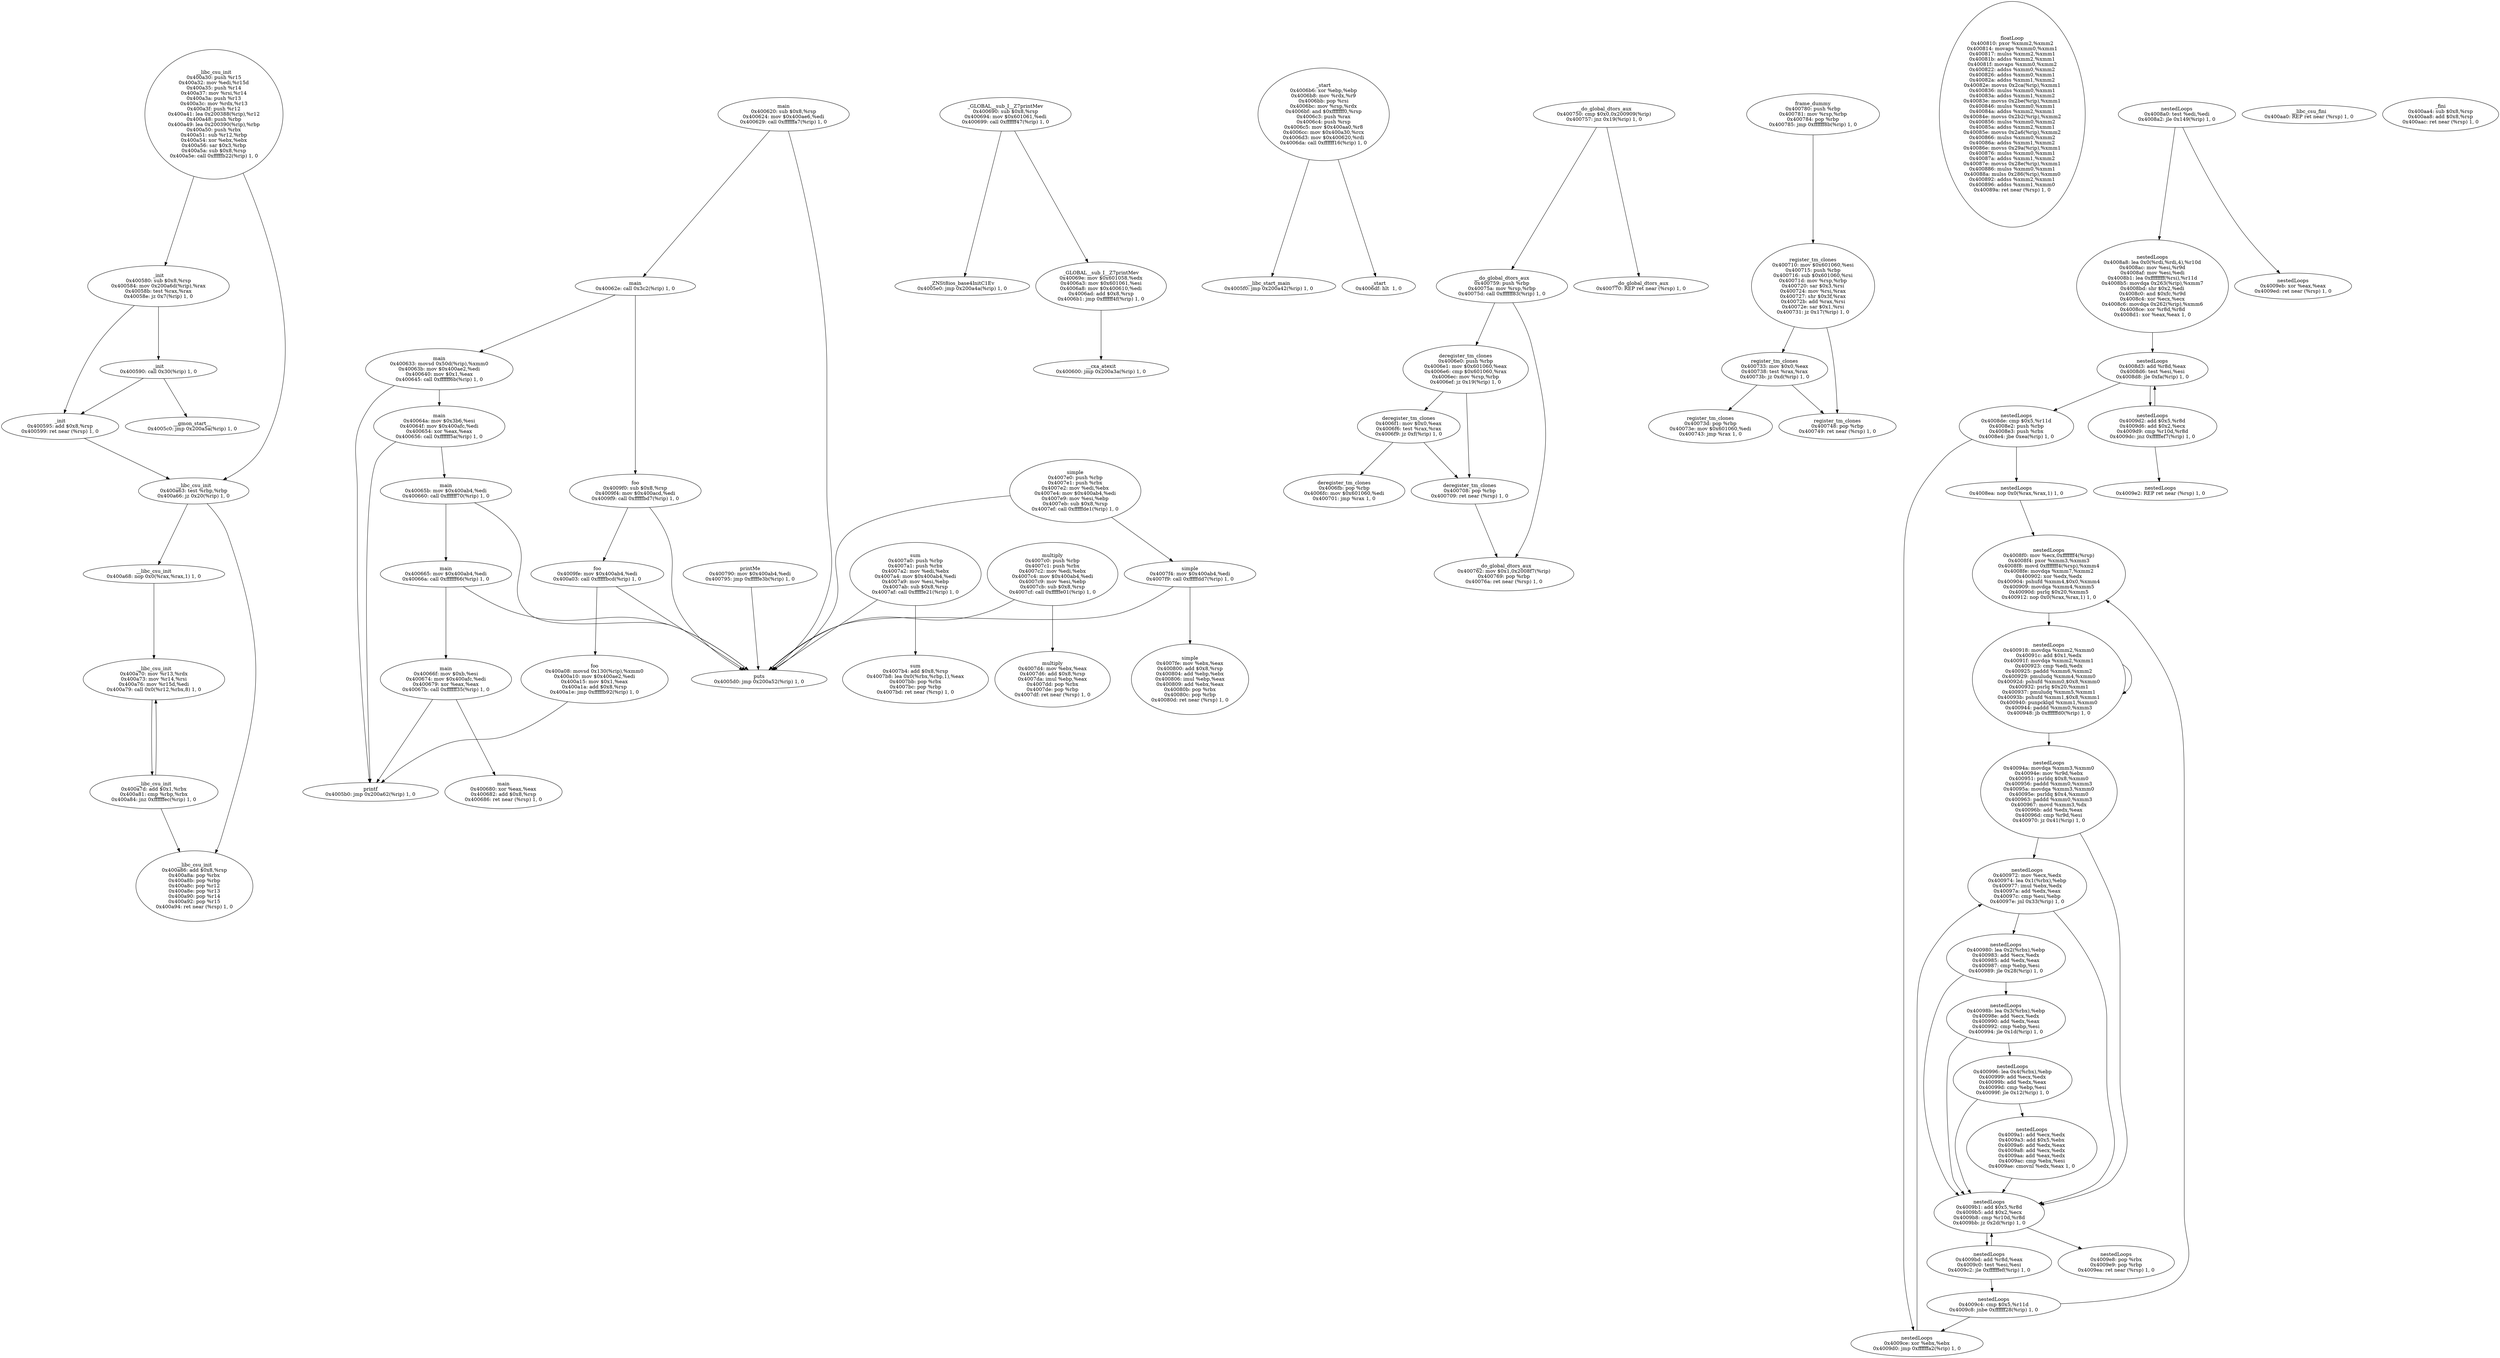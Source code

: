 digraph g {
B0 [ label="_init\n0x400580: sub $0x8,%rsp\n0x400584: mov 0x200a6d(%rip),%rax\n0x40058b: test %rax,%rax\n0x40058e: jz 0x7(%rip) 1, 0"];
B1 [  label="_init\n0x400590: call 0x30(%rip) 1, 0"];
B2 [  label="_init\n0x400595: add $0x8,%rsp\n0x400599: ret near (%rsp) 1, 0"];
B3 [  label="printf\n0x4005b0: jmp 0x200a62(%rip) 1, 0"];
B4 [  label="__gmon_start__\n0x4005c0: jmp 0x200a5a(%rip) 1, 0"];
B5 [  label="puts\n0x4005d0: jmp 0x200a52(%rip) 1, 0"];
B6 [  label="_ZNSt8ios_base4InitC1Ev\n0x4005e0: jmp 0x200a4a(%rip) 1, 0"];
B7 [  label="__libc_start_main\n0x4005f0: jmp 0x200a42(%rip) 1, 0"];
B8 [  label="__cxa_atexit\n0x400600: jmp 0x200a3a(%rip) 1, 0"];
B9 [  label="main\n0x400620: sub $0x8,%rsp\n0x400624: mov $0x400ae6,%edi\n0x400629: call 0xffffffa7(%rip) 1, 0"];
B10 [  label="main\n0x40062e: call 0x3c2(%rip) 1, 0"];
B11 [  label="main\n0x400633: movsd 0x50d(%rip),%xmm0\n0x40063b: mov $0x400ae2,%edi\n0x400640: mov $0x1,%eax\n0x400645: call 0xffffff6b(%rip) 1, 0"];
B12 [  label="main\n0x40064a: mov $0x3b6,%esi\n0x40064f: mov $0x400afc,%edi\n0x400654: xor %eax,%eax\n0x400656: call 0xffffff5a(%rip) 1, 0"];
B13 [  label="main\n0x40065b: mov $0x400ab4,%edi\n0x400660: call 0xffffff70(%rip) 1, 0"];
B14 [  label="main\n0x400665: mov $0x400ab4,%edi\n0x40066a: call 0xffffff66(%rip) 1, 0"];
B15 [  label="main\n0x40066f: mov $0xb,%esi\n0x400674: mov $0x400afc,%edi\n0x400679: xor %eax,%eax\n0x40067b: call 0xffffff35(%rip) 1, 0"];
B16 [  label="main\n0x400680: xor %eax,%eax\n0x400682: add $0x8,%rsp\n0x400686: ret near (%rsp) 1, 0"];
B17 [  label="_GLOBAL__sub_I__Z7printMev\n0x400690: sub $0x8,%rsp\n0x400694: mov $0x601061,%edi\n0x400699: call 0xffffff47(%rip) 1, 0"];
B18 [  label="_GLOBAL__sub_I__Z7printMev\n0x40069e: mov $0x601058,%edx\n0x4006a3: mov $0x601061,%esi\n0x4006a8: mov $0x400610,%edi\n0x4006ad: add $0x8,%rsp\n0x4006b1: jmp 0xffffff4f(%rip) 1, 0"];
B19 [  label="_start\n0x4006b6: xor %ebp,%ebp\n0x4006b8: mov %rdx,%r9\n0x4006bb: pop %rsi\n0x4006bc: mov %rsp,%rdx\n0x4006bf: and $0xfffffff0,%rsp\n0x4006c3: push %rax\n0x4006c4: push %rsp\n0x4006c5: mov $0x400aa0,%r8\n0x4006cc: mov $0x400a30,%rcx\n0x4006d3: mov $0x400620,%rdi\n0x4006da: call 0xffffff16(%rip) 1, 0"];
B20 [  label="_start\n0x4006df: hlt  1, 0"];
B21 [  label="deregister_tm_clones\n0x4006e0: push %rbp\n0x4006e1: mov $0x601060,%eax\n0x4006e6: cmp $0x601060,%rax\n0x4006ec: mov %rsp,%rbp\n0x4006ef: jz 0x19(%rip) 1, 0"];
B22 [  label="deregister_tm_clones\n0x4006f1: mov $0x0,%eax\n0x4006f6: test %rax,%rax\n0x4006f9: jz 0xf(%rip) 1, 0"];
B23 [  label="deregister_tm_clones\n0x4006fb: pop %rbp\n0x4006fc: mov $0x601060,%edi\n0x400701: jmp %rax 1, 0"];
B24 [  label="deregister_tm_clones\n0x400708: pop %rbp\n0x400709: ret near (%rsp) 1, 0"];
B25 [  label="register_tm_clones\n0x400710: mov $0x601060,%esi\n0x400715: push %rbp\n0x400716: sub $0x601060,%rsi\n0x40071d: mov %rsp,%rbp\n0x400720: sar $0x3,%rsi\n0x400724: mov %rsi,%rax\n0x400727: shr $0x3f,%rax\n0x40072b: add %rax,%rsi\n0x40072e: sar $0x1,%rsi\n0x400731: jz 0x17(%rip) 1, 0"];
B26 [  label="register_tm_clones\n0x400733: mov $0x0,%eax\n0x400738: test %rax,%rax\n0x40073b: jz 0xd(%rip) 1, 0"];
B27 [  label="register_tm_clones\n0x40073d: pop %rbp\n0x40073e: mov $0x601060,%edi\n0x400743: jmp %rax 1, 0"];
B28 [  label="register_tm_clones\n0x400748: pop %rbp\n0x400749: ret near (%rsp) 1, 0"];
B29 [  label="__do_global_dtors_aux\n0x400750: cmp $0x0,0x200909(%rip)\n0x400757: jnz 0x19(%rip) 1, 0"];
B30 [  label="__do_global_dtors_aux\n0x400759: push %rbp\n0x40075a: mov %rsp,%rbp\n0x40075d: call 0xffffff83(%rip) 1, 0"];
B31 [  label="__do_global_dtors_aux\n0x400762: mov $0x1,0x2008f7(%rip)\n0x400769: pop %rbp\n0x40076a: ret near (%rsp) 1, 0"];
B32 [  label="__do_global_dtors_aux\n0x400770: REP ret near (%rsp) 1, 0"];
B33 [  label="frame_dummy\n0x400780: push %rbp\n0x400781: mov %rsp,%rbp\n0x400784: pop %rbp\n0x400785: jmp 0xffffff8b(%rip) 1, 0"];
B34 [  label="printMe\n0x400790: mov $0x400ab4,%edi\n0x400795: jmp 0xfffffe3b(%rip) 1, 0"];
B35 [  label="sum\n0x4007a0: push %rbp\n0x4007a1: push %rbx\n0x4007a2: mov %edi,%ebx\n0x4007a4: mov $0x400ab4,%edi\n0x4007a9: mov %esi,%ebp\n0x4007ab: sub $0x8,%rsp\n0x4007af: call 0xfffffe21(%rip) 1, 0"];
B36 [  label="sum\n0x4007b4: add $0x8,%rsp\n0x4007b8: lea 0x0(%rbx,%rbp,1),%eax\n0x4007bb: pop %rbx\n0x4007bc: pop %rbp\n0x4007bd: ret near (%rsp) 1, 0"];
B37 [  label="multiply\n0x4007c0: push %rbp\n0x4007c1: push %rbx\n0x4007c2: mov %edi,%ebx\n0x4007c4: mov $0x400ab4,%edi\n0x4007c9: mov %esi,%ebp\n0x4007cb: sub $0x8,%rsp\n0x4007cf: call 0xfffffe01(%rip) 1, 0"];
B38 [  label="multiply\n0x4007d4: mov %ebx,%eax\n0x4007d6: add $0x8,%rsp\n0x4007da: imul %ebp,%eax\n0x4007dd: pop %rbx\n0x4007de: pop %rbp\n0x4007df: ret near (%rsp) 1, 0"];
B39 [  label="simple\n0x4007e0: push %rbp\n0x4007e1: push %rbx\n0x4007e2: mov %edi,%ebx\n0x4007e4: mov $0x400ab4,%edi\n0x4007e9: mov %esi,%ebp\n0x4007eb: sub $0x8,%rsp\n0x4007ef: call 0xfffffde1(%rip) 1, 0"];
B40 [  label="simple\n0x4007f4: mov $0x400ab4,%edi\n0x4007f9: call 0xfffffdd7(%rip) 1, 0"];
B41 [  label="simple\n0x4007fe: mov %ebx,%eax\n0x400800: add $0x8,%rsp\n0x400804: add %ebp,%ebx\n0x400806: imul %ebp,%eax\n0x400809: add %ebx,%eax\n0x40080b: pop %rbx\n0x40080c: pop %rbp\n0x40080d: ret near (%rsp) 1, 0"];
B42 [  label="floatLoop\n0x400810: pxor %xmm2,%xmm2\n0x400814: movaps %xmm0,%xmm1\n0x400817: mulss %xmm2,%xmm1\n0x40081b: addss %xmm2,%xmm1\n0x40081f: movaps %xmm0,%xmm2\n0x400822: addss %xmm0,%xmm2\n0x400826: addss %xmm0,%xmm1\n0x40082a: addss %xmm1,%xmm2\n0x40082e: movss 0x2ca(%rip),%xmm1\n0x400836: mulss %xmm0,%xmm1\n0x40083a: addss %xmm1,%xmm2\n0x40083e: movss 0x2be(%rip),%xmm1\n0x400846: mulss %xmm0,%xmm1\n0x40084a: addss %xmm2,%xmm1\n0x40084e: movss 0x2b2(%rip),%xmm2\n0x400856: mulss %xmm0,%xmm2\n0x40085a: addss %xmm2,%xmm1\n0x40085e: movss 0x2a6(%rip),%xmm2\n0x400866: mulss %xmm0,%xmm2\n0x40086a: addss %xmm1,%xmm2\n0x40086e: movss 0x29a(%rip),%xmm1\n0x400876: mulss %xmm0,%xmm1\n0x40087a: addss %xmm1,%xmm2\n0x40087e: movss 0x28e(%rip),%xmm1\n0x400886: mulss %xmm0,%xmm1\n0x40088a: mulss 0x286(%rip),%xmm0\n0x400892: addss %xmm2,%xmm1\n0x400896: addss %xmm1,%xmm0\n0x40089a: ret near (%rsp) 1, 0"];
B43 [  label="nestedLoops\n0x4008a0: test %edi,%edi\n0x4008a2: jle 0x149(%rip) 1, 0"];
B44 [  label="nestedLoops\n0x4008a8: lea 0x0(%rdi,%rdi,4),%r10d\n0x4008ac: mov %esi,%r9d\n0x4008af: mov %esi,%edi\n0x4008b1: lea 0xffffffff(%rsi),%r11d\n0x4008b5: movdqa 0x263(%rip),%xmm7\n0x4008bd: shr $0x2,%edi\n0x4008c0: and $0xfc,%r9d\n0x4008c4: xor %ecx,%ecx\n0x4008c6: movdqa 0x262(%rip),%xmm6\n0x4008ce: xor %r8d,%r8d\n0x4008d1: xor %eax,%eax 1, 0"];
B45 [  label="nestedLoops\n0x4008d3: add %r8d,%eax\n0x4008d6: test %esi,%esi\n0x4008d8: jle 0xfa(%rip) 1, 0"];
B46 [  label="nestedLoops\n0x4008de: cmp $0x5,%r11d\n0x4008e2: push %rbp\n0x4008e3: push %rbx\n0x4008e4: jbe 0xea(%rip) 1, 0"];
B47 [  label="nestedLoops\n0x4008ea: nop 0x0(%rax,%rax,1) 1, 0"];
B48 [  label="nestedLoops\n0x4008f0: mov %ecx,0xfffffff4(%rsp)\n0x4008f4: pxor %xmm3,%xmm3\n0x4008f8: movd 0xfffffff4(%rsp),%xmm4\n0x4008fe: movdqa %xmm7,%xmm2\n0x400902: xor %edx,%edx\n0x400904: pshufd %xmm4,$0x0,%xmm4\n0x400909: movdqa %xmm4,%xmm5\n0x40090d: psrlq $0x20,%xmm5\n0x400912: nop 0x0(%rax,%rax,1) 1, 0"];
B49 [  label="nestedLoops\n0x400918: movdqa %xmm2,%xmm0\n0x40091c: add $0x1,%edx\n0x40091f: movdqa %xmm2,%xmm1\n0x400923: cmp %edi,%edx\n0x400925: paddd %xmm6,%xmm2\n0x400929: pmuludq %xmm4,%xmm0\n0x40092d: pshufd %xmm0,$0x8,%xmm0\n0x400932: psrlq $0x20,%xmm1\n0x400937: pmuludq %xmm5,%xmm1\n0x40093b: pshufd %xmm1,$0x8,%xmm1\n0x400940: punpcklqd %xmm1,%xmm0\n0x400944: paddd %xmm0,%xmm3\n0x400948: jb 0xffffffd0(%rip) 1, 0"];
B50 [  label="nestedLoops\n0x40094a: movdqa %xmm3,%xmm0\n0x40094e: mov %r9d,%ebx\n0x400951: psrldq $0x8,%xmm0\n0x400956: paddd %xmm0,%xmm3\n0x40095a: movdqa %xmm3,%xmm0\n0x40095e: psrldq $0x4,%xmm0\n0x400963: paddd %xmm0,%xmm3\n0x400967: movd %xmm3,%dx\n0x40096b: add %edx,%eax\n0x40096d: cmp %r9d,%esi\n0x400970: jz 0x41(%rip) 1, 0"];
B51 [  label="nestedLoops\n0x400972: mov %ecx,%edx\n0x400974: lea 0x1(%rbx),%ebp\n0x400977: imul %ebx,%edx\n0x40097a: add %edx,%eax\n0x40097c: cmp %esi,%ebp\n0x40097e: jnl 0x33(%rip) 1, 0"];
B52 [  label="nestedLoops\n0x400980: lea 0x2(%rbx),%ebp\n0x400983: add %ecx,%edx\n0x400985: add %edx,%eax\n0x400987: cmp %ebp,%esi\n0x400989: jle 0x28(%rip) 1, 0"];
B53 [  label="nestedLoops\n0x40098b: lea 0x3(%rbx),%ebp\n0x40098e: add %ecx,%edx\n0x400990: add %edx,%eax\n0x400992: cmp %ebp,%esi\n0x400994: jle 0x1d(%rip) 1, 0"];
B54 [  label="nestedLoops\n0x400996: lea 0x4(%rbx),%ebp\n0x400999: add %ecx,%edx\n0x40099b: add %edx,%eax\n0x40099d: cmp %ebp,%esi\n0x40099f: jle 0x12(%rip) 1, 0"];
B55 [  label="nestedLoops\n0x4009a1: add %ecx,%edx\n0x4009a3: add $0x5,%ebx\n0x4009a6: add %edx,%eax\n0x4009a8: add %ecx,%edx\n0x4009aa: add %eax,%edx\n0x4009ac: cmp %ebx,%esi\n0x4009ae: cmovnl %edx,%eax 1, 0"];
B56 [  label="nestedLoops\n0x4009b1: add $0x5,%r8d\n0x4009b5: add $0x2,%ecx\n0x4009b8: cmp %r10d,%r8d\n0x4009bb: jz 0x2d(%rip) 1, 0"];
B57 [  label="nestedLoops\n0x4009bd: add %r8d,%eax\n0x4009c0: test %esi,%esi\n0x4009c2: jle 0xffffffef(%rip) 1, 0"];
B58 [  label="nestedLoops\n0x4009c4: cmp $0x5,%r11d\n0x4009c8: jnbe 0xffffff28(%rip) 1, 0"];
B59 [  label="nestedLoops\n0x4009ce: xor %ebx,%ebx\n0x4009d0: jmp 0xffffffa2(%rip) 1, 0"];
B60 [  label="nestedLoops\n0x4009d2: add $0x5,%r8d\n0x4009d6: add $0x2,%ecx\n0x4009d9: cmp %r10d,%r8d\n0x4009dc: jnz 0xfffffef7(%rip) 1, 0"];
B61 [  label="nestedLoops\n0x4009e2: REP ret near (%rsp) 1, 0"];
B62 [  label="nestedLoops\n0x4009e8: pop %rbx\n0x4009e9: pop %rbp\n0x4009ea: ret near (%rsp) 1, 0"];
B63 [  label="nestedLoops\n0x4009eb: xor %eax,%eax\n0x4009ed: ret near (%rsp) 1, 0"];
B64 [  label="foo\n0x4009f0: sub $0x8,%rsp\n0x4009f4: mov $0x400acd,%edi\n0x4009f9: call 0xfffffbd7(%rip) 1, 0"];
B65 [  label="foo\n0x4009fe: mov $0x400ab4,%edi\n0x400a03: call 0xfffffbcd(%rip) 1, 0"];
B66 [  label="foo\n0x400a08: movsd 0x130(%rip),%xmm0\n0x400a10: mov $0x400ae2,%edi\n0x400a15: mov $0x1,%eax\n0x400a1a: add $0x8,%rsp\n0x400a1e: jmp 0xfffffb92(%rip) 1, 0"];
B67 [  label="__libc_csu_init\n0x400a30: push %r15\n0x400a32: mov %edi,%r15d\n0x400a35: push %r14\n0x400a37: mov %rsi,%r14\n0x400a3a: push %r13\n0x400a3c: mov %rdx,%r13\n0x400a3f: push %r12\n0x400a41: lea 0x200388(%rip),%r12\n0x400a48: push %rbp\n0x400a49: lea 0x200390(%rip),%rbp\n0x400a50: push %rbx\n0x400a51: sub %r12,%rbp\n0x400a54: xor %ebx,%ebx\n0x400a56: sar $0x3,%rbp\n0x400a5a: sub $0x8,%rsp\n0x400a5e: call 0xfffffb22(%rip) 1, 0"];
B68 [  label="__libc_csu_init\n0x400a63: test %rbp,%rbp\n0x400a66: jz 0x20(%rip) 1, 0"];
B69 [  label="__libc_csu_init\n0x400a68: nop 0x0(%rax,%rax,1) 1, 0"];
B70 [  label="__libc_csu_init\n0x400a70: mov %r13,%rdx\n0x400a73: mov %r14,%rsi\n0x400a76: mov %r15d,%edi\n0x400a79: call 0x0(%r12,%rbx,8) 1, 0"];
B71 [  label="__libc_csu_init\n0x400a7d: add $0x1,%rbx\n0x400a81: cmp %rbp,%rbx\n0x400a84: jnz 0xffffffec(%rip) 1, 0"];
B72 [  label="__libc_csu_init\n0x400a86: add $0x8,%rsp\n0x400a8a: pop %rbx\n0x400a8b: pop %rbp\n0x400a8c: pop %r12\n0x400a8e: pop %r13\n0x400a90: pop %r14\n0x400a92: pop %r15\n0x400a94: ret near (%rsp) 1, 0"];
B73 [  label="__libc_csu_fini\n0x400aa0: REP ret near (%rsp) 1, 0"];
B74 [  label="_fini\n0x400aa4: sub $0x8,%rsp\n0x400aa8: add $0x8,%rsp\n0x400aac: ret near (%rsp) 1, 0"];
B67 -> B0  ;
B0 -> B1  ;
B0 -> B2  ;
B1 -> B2  ;
B66 -> B3  ;
B11 -> B3  ;
B12 -> B3  ;
B15 -> B3  ;
B1 -> B4  ;
B37 -> B5  ;
B34 -> B5  ;
B64 -> B5  ;
B39 -> B5  ;
B35 -> B5  ;
B9 -> B5  ;
B65 -> B5  ;
B40 -> B5  ;
B13 -> B5  ;
B14 -> B5  ;
B17 -> B6  ;
B19 -> B7  ;
B18 -> B8  ;
B9 -> B10  ;
B10 -> B11  ;
B11 -> B12  ;
B12 -> B13  ;
B13 -> B14  ;
B14 -> B15  ;
B15 -> B16  ;
B17 -> B18  ;
B19 -> B20  ;
B30 -> B21  ;
B21 -> B22  ;
B22 -> B23  ;
B22 -> B24  ;
B21 -> B24  ;
B33 -> B25  ;
B25 -> B26  ;
B26 -> B27  ;
B26 -> B28  ;
B25 -> B28  ;
B29 -> B30  ;
B30 -> B31  ;
B24 -> B31  ;
B29 -> B32  ;
B35 -> B36  ;
B37 -> B38  ;
B39 -> B40  ;
B40 -> B41  ;
B43 -> B44  ;
B60 -> B45  ;
B44 -> B45  ;
B45 -> B46  ;
B46 -> B47  ;
B47 -> B48  ;
B58 -> B48  ;
B49 -> B49  ;
B48 -> B49  ;
B49 -> B50  ;
B50 -> B51  ;
B59 -> B51  ;
B51 -> B52  ;
B52 -> B53  ;
B53 -> B54  ;
B54 -> B55  ;
B51 -> B56  ;
B55 -> B56  ;
B52 -> B56  ;
B50 -> B56  ;
B57 -> B56  ;
B53 -> B56  ;
B54 -> B56  ;
B56 -> B57  ;
B57 -> B58  ;
B58 -> B59  ;
B46 -> B59  ;
B45 -> B60  ;
B60 -> B61  ;
B56 -> B62  ;
B43 -> B63  ;
B10 -> B64  ;
B64 -> B65  ;
B65 -> B66  ;
B67 -> B68  ;
B2 -> B68  ;
B68 -> B69  ;
B69 -> B70  ;
B71 -> B70  ;
B70 -> B71  ;
B71 -> B72  ;
B68 -> B72  ;
}

